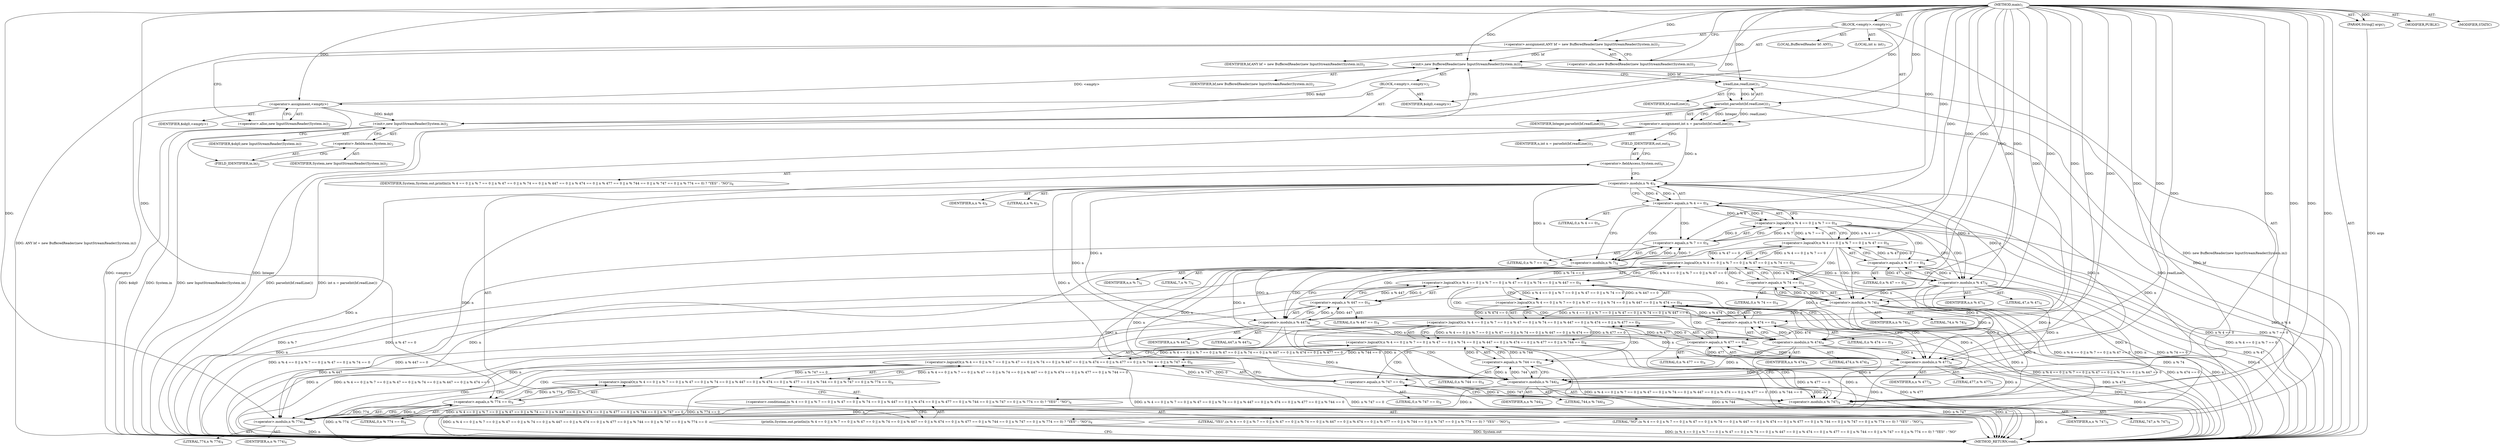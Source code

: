 digraph "main" {  
"19" [label = <(METHOD,main)<SUB>1</SUB>> ]
"20" [label = <(PARAM,String[] args)<SUB>1</SUB>> ]
"21" [label = <(BLOCK,&lt;empty&gt;,&lt;empty&gt;)<SUB>1</SUB>> ]
"4" [label = <(LOCAL,BufferedReader bf: ANY)<SUB>2</SUB>> ]
"22" [label = <(&lt;operator&gt;.assignment,ANY bf = new BufferedReader(new InputStreamReader(System.in)))<SUB>2</SUB>> ]
"23" [label = <(IDENTIFIER,bf,ANY bf = new BufferedReader(new InputStreamReader(System.in)))<SUB>2</SUB>> ]
"24" [label = <(&lt;operator&gt;.alloc,new BufferedReader(new InputStreamReader(System.in)))<SUB>2</SUB>> ]
"25" [label = <(&lt;init&gt;,new BufferedReader(new InputStreamReader(System.in)))<SUB>2</SUB>> ]
"3" [label = <(IDENTIFIER,bf,new BufferedReader(new InputStreamReader(System.in)))<SUB>2</SUB>> ]
"26" [label = <(BLOCK,&lt;empty&gt;,&lt;empty&gt;)<SUB>2</SUB>> ]
"27" [label = <(&lt;operator&gt;.assignment,&lt;empty&gt;)> ]
"28" [label = <(IDENTIFIER,$obj0,&lt;empty&gt;)> ]
"29" [label = <(&lt;operator&gt;.alloc,new InputStreamReader(System.in))<SUB>2</SUB>> ]
"30" [label = <(&lt;init&gt;,new InputStreamReader(System.in))<SUB>2</SUB>> ]
"31" [label = <(IDENTIFIER,$obj0,new InputStreamReader(System.in))> ]
"32" [label = <(&lt;operator&gt;.fieldAccess,System.in)<SUB>2</SUB>> ]
"33" [label = <(IDENTIFIER,System,new InputStreamReader(System.in))<SUB>2</SUB>> ]
"34" [label = <(FIELD_IDENTIFIER,in,in)<SUB>2</SUB>> ]
"35" [label = <(IDENTIFIER,$obj0,&lt;empty&gt;)> ]
"36" [label = <(LOCAL,int n: int)<SUB>3</SUB>> ]
"37" [label = <(&lt;operator&gt;.assignment,int n = parseInt(bf.readLine()))<SUB>3</SUB>> ]
"38" [label = <(IDENTIFIER,n,int n = parseInt(bf.readLine()))<SUB>3</SUB>> ]
"39" [label = <(parseInt,parseInt(bf.readLine()))<SUB>3</SUB>> ]
"40" [label = <(IDENTIFIER,Integer,parseInt(bf.readLine()))<SUB>3</SUB>> ]
"41" [label = <(readLine,readLine())<SUB>3</SUB>> ]
"42" [label = <(IDENTIFIER,bf,readLine())<SUB>3</SUB>> ]
"43" [label = <(println,System.out.println((n % 4 == 0 || n % 7 == 0 || n % 47 == 0 || n % 74 == 0 || n % 447 == 0 || n % 474 == 0 || n % 477 == 0 || n % 744 == 0 || n % 747 == 0 || n % 774 == 0) ? &quot;YES&quot; : &quot;NO&quot;))<SUB>4</SUB>> ]
"44" [label = <(&lt;operator&gt;.fieldAccess,System.out)<SUB>4</SUB>> ]
"45" [label = <(IDENTIFIER,System,System.out.println((n % 4 == 0 || n % 7 == 0 || n % 47 == 0 || n % 74 == 0 || n % 447 == 0 || n % 474 == 0 || n % 477 == 0 || n % 744 == 0 || n % 747 == 0 || n % 774 == 0) ? &quot;YES&quot; : &quot;NO&quot;))<SUB>4</SUB>> ]
"46" [label = <(FIELD_IDENTIFIER,out,out)<SUB>4</SUB>> ]
"47" [label = <(&lt;operator&gt;.conditional,(n % 4 == 0 || n % 7 == 0 || n % 47 == 0 || n % 74 == 0 || n % 447 == 0 || n % 474 == 0 || n % 477 == 0 || n % 744 == 0 || n % 747 == 0 || n % 774 == 0) ? &quot;YES&quot; : &quot;NO&quot;)<SUB>4</SUB>> ]
"48" [label = <(&lt;operator&gt;.logicalOr,n % 4 == 0 || n % 7 == 0 || n % 47 == 0 || n % 74 == 0 || n % 447 == 0 || n % 474 == 0 || n % 477 == 0 || n % 744 == 0 || n % 747 == 0 || n % 774 == 0)<SUB>4</SUB>> ]
"49" [label = <(&lt;operator&gt;.logicalOr,n % 4 == 0 || n % 7 == 0 || n % 47 == 0 || n % 74 == 0 || n % 447 == 0 || n % 474 == 0 || n % 477 == 0 || n % 744 == 0 || n % 747 == 0)<SUB>4</SUB>> ]
"50" [label = <(&lt;operator&gt;.logicalOr,n % 4 == 0 || n % 7 == 0 || n % 47 == 0 || n % 74 == 0 || n % 447 == 0 || n % 474 == 0 || n % 477 == 0 || n % 744 == 0)<SUB>4</SUB>> ]
"51" [label = <(&lt;operator&gt;.logicalOr,n % 4 == 0 || n % 7 == 0 || n % 47 == 0 || n % 74 == 0 || n % 447 == 0 || n % 474 == 0 || n % 477 == 0)<SUB>4</SUB>> ]
"52" [label = <(&lt;operator&gt;.logicalOr,n % 4 == 0 || n % 7 == 0 || n % 47 == 0 || n % 74 == 0 || n % 447 == 0 || n % 474 == 0)<SUB>4</SUB>> ]
"53" [label = <(&lt;operator&gt;.logicalOr,n % 4 == 0 || n % 7 == 0 || n % 47 == 0 || n % 74 == 0 || n % 447 == 0)<SUB>4</SUB>> ]
"54" [label = <(&lt;operator&gt;.logicalOr,n % 4 == 0 || n % 7 == 0 || n % 47 == 0 || n % 74 == 0)<SUB>4</SUB>> ]
"55" [label = <(&lt;operator&gt;.logicalOr,n % 4 == 0 || n % 7 == 0 || n % 47 == 0)<SUB>4</SUB>> ]
"56" [label = <(&lt;operator&gt;.logicalOr,n % 4 == 0 || n % 7 == 0)<SUB>4</SUB>> ]
"57" [label = <(&lt;operator&gt;.equals,n % 4 == 0)<SUB>4</SUB>> ]
"58" [label = <(&lt;operator&gt;.modulo,n % 4)<SUB>4</SUB>> ]
"59" [label = <(IDENTIFIER,n,n % 4)<SUB>4</SUB>> ]
"60" [label = <(LITERAL,4,n % 4)<SUB>4</SUB>> ]
"61" [label = <(LITERAL,0,n % 4 == 0)<SUB>4</SUB>> ]
"62" [label = <(&lt;operator&gt;.equals,n % 7 == 0)<SUB>4</SUB>> ]
"63" [label = <(&lt;operator&gt;.modulo,n % 7)<SUB>4</SUB>> ]
"64" [label = <(IDENTIFIER,n,n % 7)<SUB>4</SUB>> ]
"65" [label = <(LITERAL,7,n % 7)<SUB>4</SUB>> ]
"66" [label = <(LITERAL,0,n % 7 == 0)<SUB>4</SUB>> ]
"67" [label = <(&lt;operator&gt;.equals,n % 47 == 0)<SUB>4</SUB>> ]
"68" [label = <(&lt;operator&gt;.modulo,n % 47)<SUB>4</SUB>> ]
"69" [label = <(IDENTIFIER,n,n % 47)<SUB>4</SUB>> ]
"70" [label = <(LITERAL,47,n % 47)<SUB>4</SUB>> ]
"71" [label = <(LITERAL,0,n % 47 == 0)<SUB>4</SUB>> ]
"72" [label = <(&lt;operator&gt;.equals,n % 74 == 0)<SUB>4</SUB>> ]
"73" [label = <(&lt;operator&gt;.modulo,n % 74)<SUB>4</SUB>> ]
"74" [label = <(IDENTIFIER,n,n % 74)<SUB>4</SUB>> ]
"75" [label = <(LITERAL,74,n % 74)<SUB>4</SUB>> ]
"76" [label = <(LITERAL,0,n % 74 == 0)<SUB>4</SUB>> ]
"77" [label = <(&lt;operator&gt;.equals,n % 447 == 0)<SUB>4</SUB>> ]
"78" [label = <(&lt;operator&gt;.modulo,n % 447)<SUB>4</SUB>> ]
"79" [label = <(IDENTIFIER,n,n % 447)<SUB>4</SUB>> ]
"80" [label = <(LITERAL,447,n % 447)<SUB>4</SUB>> ]
"81" [label = <(LITERAL,0,n % 447 == 0)<SUB>4</SUB>> ]
"82" [label = <(&lt;operator&gt;.equals,n % 474 == 0)<SUB>4</SUB>> ]
"83" [label = <(&lt;operator&gt;.modulo,n % 474)<SUB>4</SUB>> ]
"84" [label = <(IDENTIFIER,n,n % 474)<SUB>4</SUB>> ]
"85" [label = <(LITERAL,474,n % 474)<SUB>4</SUB>> ]
"86" [label = <(LITERAL,0,n % 474 == 0)<SUB>4</SUB>> ]
"87" [label = <(&lt;operator&gt;.equals,n % 477 == 0)<SUB>4</SUB>> ]
"88" [label = <(&lt;operator&gt;.modulo,n % 477)<SUB>4</SUB>> ]
"89" [label = <(IDENTIFIER,n,n % 477)<SUB>4</SUB>> ]
"90" [label = <(LITERAL,477,n % 477)<SUB>4</SUB>> ]
"91" [label = <(LITERAL,0,n % 477 == 0)<SUB>4</SUB>> ]
"92" [label = <(&lt;operator&gt;.equals,n % 744 == 0)<SUB>4</SUB>> ]
"93" [label = <(&lt;operator&gt;.modulo,n % 744)<SUB>4</SUB>> ]
"94" [label = <(IDENTIFIER,n,n % 744)<SUB>4</SUB>> ]
"95" [label = <(LITERAL,744,n % 744)<SUB>4</SUB>> ]
"96" [label = <(LITERAL,0,n % 744 == 0)<SUB>4</SUB>> ]
"97" [label = <(&lt;operator&gt;.equals,n % 747 == 0)<SUB>4</SUB>> ]
"98" [label = <(&lt;operator&gt;.modulo,n % 747)<SUB>4</SUB>> ]
"99" [label = <(IDENTIFIER,n,n % 747)<SUB>4</SUB>> ]
"100" [label = <(LITERAL,747,n % 747)<SUB>4</SUB>> ]
"101" [label = <(LITERAL,0,n % 747 == 0)<SUB>4</SUB>> ]
"102" [label = <(&lt;operator&gt;.equals,n % 774 == 0)<SUB>4</SUB>> ]
"103" [label = <(&lt;operator&gt;.modulo,n % 774)<SUB>4</SUB>> ]
"104" [label = <(IDENTIFIER,n,n % 774)<SUB>4</SUB>> ]
"105" [label = <(LITERAL,774,n % 774)<SUB>4</SUB>> ]
"106" [label = <(LITERAL,0,n % 774 == 0)<SUB>4</SUB>> ]
"107" [label = <(LITERAL,&quot;YES&quot;,(n % 4 == 0 || n % 7 == 0 || n % 47 == 0 || n % 74 == 0 || n % 447 == 0 || n % 474 == 0 || n % 477 == 0 || n % 744 == 0 || n % 747 == 0 || n % 774 == 0) ? &quot;YES&quot; : &quot;NO&quot;)<SUB>4</SUB>> ]
"108" [label = <(LITERAL,&quot;NO&quot;,(n % 4 == 0 || n % 7 == 0 || n % 47 == 0 || n % 74 == 0 || n % 447 == 0 || n % 474 == 0 || n % 477 == 0 || n % 744 == 0 || n % 747 == 0 || n % 774 == 0) ? &quot;YES&quot; : &quot;NO&quot;)<SUB>4</SUB>> ]
"109" [label = <(MODIFIER,PUBLIC)> ]
"110" [label = <(MODIFIER,STATIC)> ]
"111" [label = <(METHOD_RETURN,void)<SUB>1</SUB>> ]
  "19" -> "20"  [ label = "AST: "] 
  "19" -> "21"  [ label = "AST: "] 
  "19" -> "109"  [ label = "AST: "] 
  "19" -> "110"  [ label = "AST: "] 
  "19" -> "111"  [ label = "AST: "] 
  "21" -> "4"  [ label = "AST: "] 
  "21" -> "22"  [ label = "AST: "] 
  "21" -> "25"  [ label = "AST: "] 
  "21" -> "36"  [ label = "AST: "] 
  "21" -> "37"  [ label = "AST: "] 
  "21" -> "43"  [ label = "AST: "] 
  "22" -> "23"  [ label = "AST: "] 
  "22" -> "24"  [ label = "AST: "] 
  "25" -> "3"  [ label = "AST: "] 
  "25" -> "26"  [ label = "AST: "] 
  "26" -> "27"  [ label = "AST: "] 
  "26" -> "30"  [ label = "AST: "] 
  "26" -> "35"  [ label = "AST: "] 
  "27" -> "28"  [ label = "AST: "] 
  "27" -> "29"  [ label = "AST: "] 
  "30" -> "31"  [ label = "AST: "] 
  "30" -> "32"  [ label = "AST: "] 
  "32" -> "33"  [ label = "AST: "] 
  "32" -> "34"  [ label = "AST: "] 
  "37" -> "38"  [ label = "AST: "] 
  "37" -> "39"  [ label = "AST: "] 
  "39" -> "40"  [ label = "AST: "] 
  "39" -> "41"  [ label = "AST: "] 
  "41" -> "42"  [ label = "AST: "] 
  "43" -> "44"  [ label = "AST: "] 
  "43" -> "47"  [ label = "AST: "] 
  "44" -> "45"  [ label = "AST: "] 
  "44" -> "46"  [ label = "AST: "] 
  "47" -> "48"  [ label = "AST: "] 
  "47" -> "107"  [ label = "AST: "] 
  "47" -> "108"  [ label = "AST: "] 
  "48" -> "49"  [ label = "AST: "] 
  "48" -> "102"  [ label = "AST: "] 
  "49" -> "50"  [ label = "AST: "] 
  "49" -> "97"  [ label = "AST: "] 
  "50" -> "51"  [ label = "AST: "] 
  "50" -> "92"  [ label = "AST: "] 
  "51" -> "52"  [ label = "AST: "] 
  "51" -> "87"  [ label = "AST: "] 
  "52" -> "53"  [ label = "AST: "] 
  "52" -> "82"  [ label = "AST: "] 
  "53" -> "54"  [ label = "AST: "] 
  "53" -> "77"  [ label = "AST: "] 
  "54" -> "55"  [ label = "AST: "] 
  "54" -> "72"  [ label = "AST: "] 
  "55" -> "56"  [ label = "AST: "] 
  "55" -> "67"  [ label = "AST: "] 
  "56" -> "57"  [ label = "AST: "] 
  "56" -> "62"  [ label = "AST: "] 
  "57" -> "58"  [ label = "AST: "] 
  "57" -> "61"  [ label = "AST: "] 
  "58" -> "59"  [ label = "AST: "] 
  "58" -> "60"  [ label = "AST: "] 
  "62" -> "63"  [ label = "AST: "] 
  "62" -> "66"  [ label = "AST: "] 
  "63" -> "64"  [ label = "AST: "] 
  "63" -> "65"  [ label = "AST: "] 
  "67" -> "68"  [ label = "AST: "] 
  "67" -> "71"  [ label = "AST: "] 
  "68" -> "69"  [ label = "AST: "] 
  "68" -> "70"  [ label = "AST: "] 
  "72" -> "73"  [ label = "AST: "] 
  "72" -> "76"  [ label = "AST: "] 
  "73" -> "74"  [ label = "AST: "] 
  "73" -> "75"  [ label = "AST: "] 
  "77" -> "78"  [ label = "AST: "] 
  "77" -> "81"  [ label = "AST: "] 
  "78" -> "79"  [ label = "AST: "] 
  "78" -> "80"  [ label = "AST: "] 
  "82" -> "83"  [ label = "AST: "] 
  "82" -> "86"  [ label = "AST: "] 
  "83" -> "84"  [ label = "AST: "] 
  "83" -> "85"  [ label = "AST: "] 
  "87" -> "88"  [ label = "AST: "] 
  "87" -> "91"  [ label = "AST: "] 
  "88" -> "89"  [ label = "AST: "] 
  "88" -> "90"  [ label = "AST: "] 
  "92" -> "93"  [ label = "AST: "] 
  "92" -> "96"  [ label = "AST: "] 
  "93" -> "94"  [ label = "AST: "] 
  "93" -> "95"  [ label = "AST: "] 
  "97" -> "98"  [ label = "AST: "] 
  "97" -> "101"  [ label = "AST: "] 
  "98" -> "99"  [ label = "AST: "] 
  "98" -> "100"  [ label = "AST: "] 
  "102" -> "103"  [ label = "AST: "] 
  "102" -> "106"  [ label = "AST: "] 
  "103" -> "104"  [ label = "AST: "] 
  "103" -> "105"  [ label = "AST: "] 
  "22" -> "29"  [ label = "CFG: "] 
  "25" -> "41"  [ label = "CFG: "] 
  "37" -> "46"  [ label = "CFG: "] 
  "43" -> "111"  [ label = "CFG: "] 
  "24" -> "22"  [ label = "CFG: "] 
  "39" -> "37"  [ label = "CFG: "] 
  "44" -> "58"  [ label = "CFG: "] 
  "47" -> "43"  [ label = "CFG: "] 
  "27" -> "34"  [ label = "CFG: "] 
  "30" -> "25"  [ label = "CFG: "] 
  "41" -> "39"  [ label = "CFG: "] 
  "46" -> "44"  [ label = "CFG: "] 
  "48" -> "47"  [ label = "CFG: "] 
  "29" -> "27"  [ label = "CFG: "] 
  "32" -> "30"  [ label = "CFG: "] 
  "49" -> "48"  [ label = "CFG: "] 
  "49" -> "103"  [ label = "CFG: "] 
  "102" -> "48"  [ label = "CFG: "] 
  "34" -> "32"  [ label = "CFG: "] 
  "50" -> "49"  [ label = "CFG: "] 
  "50" -> "98"  [ label = "CFG: "] 
  "97" -> "49"  [ label = "CFG: "] 
  "103" -> "102"  [ label = "CFG: "] 
  "51" -> "50"  [ label = "CFG: "] 
  "51" -> "93"  [ label = "CFG: "] 
  "92" -> "50"  [ label = "CFG: "] 
  "98" -> "97"  [ label = "CFG: "] 
  "52" -> "51"  [ label = "CFG: "] 
  "52" -> "88"  [ label = "CFG: "] 
  "87" -> "51"  [ label = "CFG: "] 
  "93" -> "92"  [ label = "CFG: "] 
  "53" -> "52"  [ label = "CFG: "] 
  "53" -> "83"  [ label = "CFG: "] 
  "82" -> "52"  [ label = "CFG: "] 
  "88" -> "87"  [ label = "CFG: "] 
  "54" -> "53"  [ label = "CFG: "] 
  "54" -> "78"  [ label = "CFG: "] 
  "77" -> "53"  [ label = "CFG: "] 
  "83" -> "82"  [ label = "CFG: "] 
  "55" -> "54"  [ label = "CFG: "] 
  "55" -> "73"  [ label = "CFG: "] 
  "72" -> "54"  [ label = "CFG: "] 
  "78" -> "77"  [ label = "CFG: "] 
  "56" -> "55"  [ label = "CFG: "] 
  "56" -> "68"  [ label = "CFG: "] 
  "67" -> "55"  [ label = "CFG: "] 
  "73" -> "72"  [ label = "CFG: "] 
  "57" -> "56"  [ label = "CFG: "] 
  "57" -> "63"  [ label = "CFG: "] 
  "62" -> "56"  [ label = "CFG: "] 
  "68" -> "67"  [ label = "CFG: "] 
  "58" -> "57"  [ label = "CFG: "] 
  "63" -> "62"  [ label = "CFG: "] 
  "19" -> "24"  [ label = "CFG: "] 
  "20" -> "111"  [ label = "DDG: args"] 
  "22" -> "111"  [ label = "DDG: ANY bf = new BufferedReader(new InputStreamReader(System.in))"] 
  "27" -> "111"  [ label = "DDG: &lt;empty&gt;"] 
  "30" -> "111"  [ label = "DDG: $obj0"] 
  "30" -> "111"  [ label = "DDG: System.in"] 
  "30" -> "111"  [ label = "DDG: new InputStreamReader(System.in)"] 
  "25" -> "111"  [ label = "DDG: new BufferedReader(new InputStreamReader(System.in))"] 
  "41" -> "111"  [ label = "DDG: bf"] 
  "39" -> "111"  [ label = "DDG: readLine()"] 
  "37" -> "111"  [ label = "DDG: parseInt(bf.readLine())"] 
  "37" -> "111"  [ label = "DDG: int n = parseInt(bf.readLine())"] 
  "43" -> "111"  [ label = "DDG: System.out"] 
  "58" -> "111"  [ label = "DDG: n"] 
  "57" -> "111"  [ label = "DDG: n % 4"] 
  "56" -> "111"  [ label = "DDG: n % 4 == 0"] 
  "63" -> "111"  [ label = "DDG: n"] 
  "62" -> "111"  [ label = "DDG: n % 7"] 
  "56" -> "111"  [ label = "DDG: n % 7 == 0"] 
  "55" -> "111"  [ label = "DDG: n % 4 == 0 || n % 7 == 0"] 
  "68" -> "111"  [ label = "DDG: n"] 
  "67" -> "111"  [ label = "DDG: n % 47"] 
  "55" -> "111"  [ label = "DDG: n % 47 == 0"] 
  "54" -> "111"  [ label = "DDG: n % 4 == 0 || n % 7 == 0 || n % 47 == 0"] 
  "73" -> "111"  [ label = "DDG: n"] 
  "72" -> "111"  [ label = "DDG: n % 74"] 
  "54" -> "111"  [ label = "DDG: n % 74 == 0"] 
  "53" -> "111"  [ label = "DDG: n % 4 == 0 || n % 7 == 0 || n % 47 == 0 || n % 74 == 0"] 
  "78" -> "111"  [ label = "DDG: n"] 
  "77" -> "111"  [ label = "DDG: n % 447"] 
  "53" -> "111"  [ label = "DDG: n % 447 == 0"] 
  "52" -> "111"  [ label = "DDG: n % 4 == 0 || n % 7 == 0 || n % 47 == 0 || n % 74 == 0 || n % 447 == 0"] 
  "83" -> "111"  [ label = "DDG: n"] 
  "82" -> "111"  [ label = "DDG: n % 474"] 
  "52" -> "111"  [ label = "DDG: n % 474 == 0"] 
  "51" -> "111"  [ label = "DDG: n % 4 == 0 || n % 7 == 0 || n % 47 == 0 || n % 74 == 0 || n % 447 == 0 || n % 474 == 0"] 
  "88" -> "111"  [ label = "DDG: n"] 
  "87" -> "111"  [ label = "DDG: n % 477"] 
  "51" -> "111"  [ label = "DDG: n % 477 == 0"] 
  "50" -> "111"  [ label = "DDG: n % 4 == 0 || n % 7 == 0 || n % 47 == 0 || n % 74 == 0 || n % 447 == 0 || n % 474 == 0 || n % 477 == 0"] 
  "93" -> "111"  [ label = "DDG: n"] 
  "92" -> "111"  [ label = "DDG: n % 744"] 
  "50" -> "111"  [ label = "DDG: n % 744 == 0"] 
  "49" -> "111"  [ label = "DDG: n % 4 == 0 || n % 7 == 0 || n % 47 == 0 || n % 74 == 0 || n % 447 == 0 || n % 474 == 0 || n % 477 == 0 || n % 744 == 0"] 
  "98" -> "111"  [ label = "DDG: n"] 
  "97" -> "111"  [ label = "DDG: n % 747"] 
  "49" -> "111"  [ label = "DDG: n % 747 == 0"] 
  "48" -> "111"  [ label = "DDG: n % 4 == 0 || n % 7 == 0 || n % 47 == 0 || n % 74 == 0 || n % 447 == 0 || n % 474 == 0 || n % 477 == 0 || n % 744 == 0 || n % 747 == 0"] 
  "103" -> "111"  [ label = "DDG: n"] 
  "102" -> "111"  [ label = "DDG: n % 774"] 
  "48" -> "111"  [ label = "DDG: n % 774 == 0"] 
  "47" -> "111"  [ label = "DDG: n % 4 == 0 || n % 7 == 0 || n % 47 == 0 || n % 74 == 0 || n % 447 == 0 || n % 474 == 0 || n % 477 == 0 || n % 744 == 0 || n % 747 == 0 || n % 774 == 0"] 
  "43" -> "111"  [ label = "DDG: (n % 4 == 0 || n % 7 == 0 || n % 47 == 0 || n % 74 == 0 || n % 447 == 0 || n % 474 == 0 || n % 477 == 0 || n % 744 == 0 || n % 747 == 0 || n % 774 == 0) ? &quot;YES&quot; : &quot;NO&quot;"] 
  "39" -> "111"  [ label = "DDG: Integer"] 
  "19" -> "20"  [ label = "DDG: "] 
  "19" -> "22"  [ label = "DDG: "] 
  "39" -> "37"  [ label = "DDG: Integer"] 
  "39" -> "37"  [ label = "DDG: readLine()"] 
  "22" -> "25"  [ label = "DDG: bf"] 
  "19" -> "25"  [ label = "DDG: "] 
  "27" -> "25"  [ label = "DDG: &lt;empty&gt;"] 
  "30" -> "25"  [ label = "DDG: $obj0"] 
  "19" -> "43"  [ label = "DDG: "] 
  "19" -> "27"  [ label = "DDG: "] 
  "19" -> "35"  [ label = "DDG: "] 
  "19" -> "39"  [ label = "DDG: "] 
  "41" -> "39"  [ label = "DDG: bf"] 
  "19" -> "47"  [ label = "DDG: "] 
  "27" -> "30"  [ label = "DDG: $obj0"] 
  "19" -> "30"  [ label = "DDG: "] 
  "25" -> "41"  [ label = "DDG: bf"] 
  "19" -> "41"  [ label = "DDG: "] 
  "49" -> "48"  [ label = "DDG: n % 4 == 0 || n % 7 == 0 || n % 47 == 0 || n % 74 == 0 || n % 447 == 0 || n % 474 == 0 || n % 477 == 0 || n % 744 == 0"] 
  "49" -> "48"  [ label = "DDG: n % 747 == 0"] 
  "102" -> "48"  [ label = "DDG: n % 774"] 
  "102" -> "48"  [ label = "DDG: 0"] 
  "50" -> "49"  [ label = "DDG: n % 4 == 0 || n % 7 == 0 || n % 47 == 0 || n % 74 == 0 || n % 447 == 0 || n % 474 == 0 || n % 477 == 0"] 
  "50" -> "49"  [ label = "DDG: n % 744 == 0"] 
  "97" -> "49"  [ label = "DDG: n % 747"] 
  "97" -> "49"  [ label = "DDG: 0"] 
  "103" -> "102"  [ label = "DDG: n"] 
  "103" -> "102"  [ label = "DDG: 774"] 
  "19" -> "102"  [ label = "DDG: "] 
  "51" -> "50"  [ label = "DDG: n % 4 == 0 || n % 7 == 0 || n % 47 == 0 || n % 74 == 0 || n % 447 == 0 || n % 474 == 0"] 
  "51" -> "50"  [ label = "DDG: n % 477 == 0"] 
  "92" -> "50"  [ label = "DDG: n % 744"] 
  "92" -> "50"  [ label = "DDG: 0"] 
  "98" -> "97"  [ label = "DDG: n"] 
  "98" -> "97"  [ label = "DDG: 747"] 
  "19" -> "97"  [ label = "DDG: "] 
  "58" -> "103"  [ label = "DDG: n"] 
  "63" -> "103"  [ label = "DDG: n"] 
  "68" -> "103"  [ label = "DDG: n"] 
  "73" -> "103"  [ label = "DDG: n"] 
  "78" -> "103"  [ label = "DDG: n"] 
  "83" -> "103"  [ label = "DDG: n"] 
  "88" -> "103"  [ label = "DDG: n"] 
  "93" -> "103"  [ label = "DDG: n"] 
  "98" -> "103"  [ label = "DDG: n"] 
  "19" -> "103"  [ label = "DDG: "] 
  "52" -> "51"  [ label = "DDG: n % 4 == 0 || n % 7 == 0 || n % 47 == 0 || n % 74 == 0 || n % 447 == 0"] 
  "52" -> "51"  [ label = "DDG: n % 474 == 0"] 
  "87" -> "51"  [ label = "DDG: n % 477"] 
  "87" -> "51"  [ label = "DDG: 0"] 
  "93" -> "92"  [ label = "DDG: n"] 
  "93" -> "92"  [ label = "DDG: 744"] 
  "19" -> "92"  [ label = "DDG: "] 
  "58" -> "98"  [ label = "DDG: n"] 
  "63" -> "98"  [ label = "DDG: n"] 
  "68" -> "98"  [ label = "DDG: n"] 
  "73" -> "98"  [ label = "DDG: n"] 
  "78" -> "98"  [ label = "DDG: n"] 
  "83" -> "98"  [ label = "DDG: n"] 
  "88" -> "98"  [ label = "DDG: n"] 
  "93" -> "98"  [ label = "DDG: n"] 
  "19" -> "98"  [ label = "DDG: "] 
  "53" -> "52"  [ label = "DDG: n % 4 == 0 || n % 7 == 0 || n % 47 == 0 || n % 74 == 0"] 
  "53" -> "52"  [ label = "DDG: n % 447 == 0"] 
  "82" -> "52"  [ label = "DDG: n % 474"] 
  "82" -> "52"  [ label = "DDG: 0"] 
  "88" -> "87"  [ label = "DDG: n"] 
  "88" -> "87"  [ label = "DDG: 477"] 
  "19" -> "87"  [ label = "DDG: "] 
  "58" -> "93"  [ label = "DDG: n"] 
  "63" -> "93"  [ label = "DDG: n"] 
  "68" -> "93"  [ label = "DDG: n"] 
  "73" -> "93"  [ label = "DDG: n"] 
  "78" -> "93"  [ label = "DDG: n"] 
  "83" -> "93"  [ label = "DDG: n"] 
  "88" -> "93"  [ label = "DDG: n"] 
  "19" -> "93"  [ label = "DDG: "] 
  "54" -> "53"  [ label = "DDG: n % 4 == 0 || n % 7 == 0 || n % 47 == 0"] 
  "54" -> "53"  [ label = "DDG: n % 74 == 0"] 
  "77" -> "53"  [ label = "DDG: n % 447"] 
  "77" -> "53"  [ label = "DDG: 0"] 
  "83" -> "82"  [ label = "DDG: n"] 
  "83" -> "82"  [ label = "DDG: 474"] 
  "19" -> "82"  [ label = "DDG: "] 
  "58" -> "88"  [ label = "DDG: n"] 
  "63" -> "88"  [ label = "DDG: n"] 
  "68" -> "88"  [ label = "DDG: n"] 
  "73" -> "88"  [ label = "DDG: n"] 
  "78" -> "88"  [ label = "DDG: n"] 
  "83" -> "88"  [ label = "DDG: n"] 
  "19" -> "88"  [ label = "DDG: "] 
  "55" -> "54"  [ label = "DDG: n % 4 == 0 || n % 7 == 0"] 
  "55" -> "54"  [ label = "DDG: n % 47 == 0"] 
  "72" -> "54"  [ label = "DDG: n % 74"] 
  "72" -> "54"  [ label = "DDG: 0"] 
  "78" -> "77"  [ label = "DDG: n"] 
  "78" -> "77"  [ label = "DDG: 447"] 
  "19" -> "77"  [ label = "DDG: "] 
  "58" -> "83"  [ label = "DDG: n"] 
  "63" -> "83"  [ label = "DDG: n"] 
  "68" -> "83"  [ label = "DDG: n"] 
  "73" -> "83"  [ label = "DDG: n"] 
  "78" -> "83"  [ label = "DDG: n"] 
  "19" -> "83"  [ label = "DDG: "] 
  "56" -> "55"  [ label = "DDG: n % 4 == 0"] 
  "56" -> "55"  [ label = "DDG: n % 7 == 0"] 
  "67" -> "55"  [ label = "DDG: n % 47"] 
  "67" -> "55"  [ label = "DDG: 0"] 
  "73" -> "72"  [ label = "DDG: n"] 
  "73" -> "72"  [ label = "DDG: 74"] 
  "19" -> "72"  [ label = "DDG: "] 
  "58" -> "78"  [ label = "DDG: n"] 
  "63" -> "78"  [ label = "DDG: n"] 
  "68" -> "78"  [ label = "DDG: n"] 
  "73" -> "78"  [ label = "DDG: n"] 
  "19" -> "78"  [ label = "DDG: "] 
  "57" -> "56"  [ label = "DDG: n % 4"] 
  "57" -> "56"  [ label = "DDG: 0"] 
  "62" -> "56"  [ label = "DDG: n % 7"] 
  "62" -> "56"  [ label = "DDG: 0"] 
  "68" -> "67"  [ label = "DDG: n"] 
  "68" -> "67"  [ label = "DDG: 47"] 
  "19" -> "67"  [ label = "DDG: "] 
  "58" -> "73"  [ label = "DDG: n"] 
  "63" -> "73"  [ label = "DDG: n"] 
  "68" -> "73"  [ label = "DDG: n"] 
  "19" -> "73"  [ label = "DDG: "] 
  "58" -> "57"  [ label = "DDG: n"] 
  "58" -> "57"  [ label = "DDG: 4"] 
  "19" -> "57"  [ label = "DDG: "] 
  "63" -> "62"  [ label = "DDG: n"] 
  "63" -> "62"  [ label = "DDG: 7"] 
  "19" -> "62"  [ label = "DDG: "] 
  "58" -> "68"  [ label = "DDG: n"] 
  "63" -> "68"  [ label = "DDG: n"] 
  "19" -> "68"  [ label = "DDG: "] 
  "37" -> "58"  [ label = "DDG: n"] 
  "19" -> "58"  [ label = "DDG: "] 
  "58" -> "63"  [ label = "DDG: n"] 
  "19" -> "63"  [ label = "DDG: "] 
  "49" -> "102"  [ label = "CDG: "] 
  "49" -> "103"  [ label = "CDG: "] 
  "50" -> "98"  [ label = "CDG: "] 
  "50" -> "97"  [ label = "CDG: "] 
  "51" -> "92"  [ label = "CDG: "] 
  "51" -> "93"  [ label = "CDG: "] 
  "52" -> "88"  [ label = "CDG: "] 
  "52" -> "87"  [ label = "CDG: "] 
  "53" -> "83"  [ label = "CDG: "] 
  "53" -> "82"  [ label = "CDG: "] 
  "54" -> "77"  [ label = "CDG: "] 
  "54" -> "78"  [ label = "CDG: "] 
  "55" -> "73"  [ label = "CDG: "] 
  "55" -> "72"  [ label = "CDG: "] 
  "56" -> "68"  [ label = "CDG: "] 
  "56" -> "67"  [ label = "CDG: "] 
  "57" -> "63"  [ label = "CDG: "] 
  "57" -> "62"  [ label = "CDG: "] 
}
